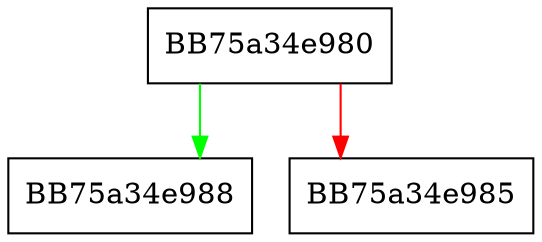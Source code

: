 digraph get_env_plugin {
  node [shape="box"];
  graph [splines=ortho];
  BB75a34e980 -> BB75a34e988 [color="green"];
  BB75a34e980 -> BB75a34e985 [color="red"];
}